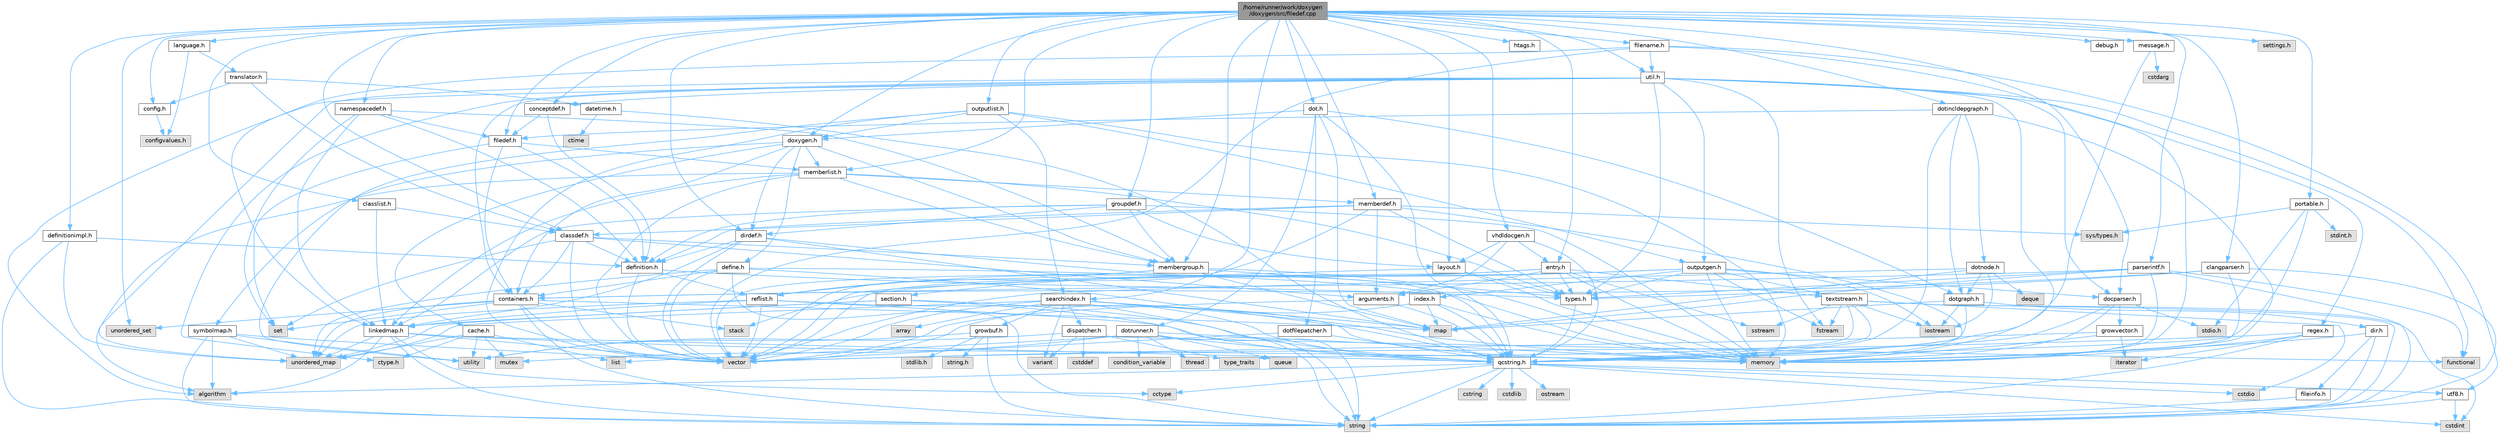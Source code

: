 digraph "/home/runner/work/doxygen/doxygen/src/filedef.cpp"
{
 // INTERACTIVE_SVG=YES
 // LATEX_PDF_SIZE
  bgcolor="transparent";
  edge [fontname=Helvetica,fontsize=10,labelfontname=Helvetica,labelfontsize=10];
  node [fontname=Helvetica,fontsize=10,shape=box,height=0.2,width=0.4];
  Node1 [label="/home/runner/work/doxygen\l/doxygen/src/filedef.cpp",height=0.2,width=0.4,color="gray40", fillcolor="grey60", style="filled", fontcolor="black",tooltip=" "];
  Node1 -> Node2 [color="steelblue1",style="solid"];
  Node2 [label="unordered_set",height=0.2,width=0.4,color="grey60", fillcolor="#E0E0E0", style="filled",tooltip=" "];
  Node1 -> Node3 [color="steelblue1",style="solid"];
  Node3 [label="memberlist.h",height=0.2,width=0.4,color="grey40", fillcolor="white", style="filled",URL="$dd/d78/memberlist_8h.html",tooltip=" "];
  Node3 -> Node4 [color="steelblue1",style="solid"];
  Node4 [label="vector",height=0.2,width=0.4,color="grey60", fillcolor="#E0E0E0", style="filled",tooltip=" "];
  Node3 -> Node5 [color="steelblue1",style="solid"];
  Node5 [label="algorithm",height=0.2,width=0.4,color="grey60", fillcolor="#E0E0E0", style="filled",tooltip=" "];
  Node3 -> Node6 [color="steelblue1",style="solid"];
  Node6 [label="memberdef.h",height=0.2,width=0.4,color="grey40", fillcolor="white", style="filled",URL="$d4/d46/memberdef_8h.html",tooltip=" "];
  Node6 -> Node4 [color="steelblue1",style="solid"];
  Node6 -> Node7 [color="steelblue1",style="solid"];
  Node7 [label="memory",height=0.2,width=0.4,color="grey60", fillcolor="#E0E0E0", style="filled",tooltip=" "];
  Node6 -> Node8 [color="steelblue1",style="solid"];
  Node8 [label="sys/types.h",height=0.2,width=0.4,color="grey60", fillcolor="#E0E0E0", style="filled",tooltip=" "];
  Node6 -> Node9 [color="steelblue1",style="solid"];
  Node9 [label="types.h",height=0.2,width=0.4,color="grey40", fillcolor="white", style="filled",URL="$d9/d49/types_8h.html",tooltip="This file contains a number of basic enums and types."];
  Node9 -> Node10 [color="steelblue1",style="solid"];
  Node10 [label="qcstring.h",height=0.2,width=0.4,color="grey40", fillcolor="white", style="filled",URL="$d7/d5c/qcstring_8h.html",tooltip=" "];
  Node10 -> Node11 [color="steelblue1",style="solid"];
  Node11 [label="string",height=0.2,width=0.4,color="grey60", fillcolor="#E0E0E0", style="filled",tooltip=" "];
  Node10 -> Node5 [color="steelblue1",style="solid"];
  Node10 -> Node12 [color="steelblue1",style="solid"];
  Node12 [label="cctype",height=0.2,width=0.4,color="grey60", fillcolor="#E0E0E0", style="filled",tooltip=" "];
  Node10 -> Node13 [color="steelblue1",style="solid"];
  Node13 [label="cstring",height=0.2,width=0.4,color="grey60", fillcolor="#E0E0E0", style="filled",tooltip=" "];
  Node10 -> Node14 [color="steelblue1",style="solid"];
  Node14 [label="cstdio",height=0.2,width=0.4,color="grey60", fillcolor="#E0E0E0", style="filled",tooltip=" "];
  Node10 -> Node15 [color="steelblue1",style="solid"];
  Node15 [label="cstdlib",height=0.2,width=0.4,color="grey60", fillcolor="#E0E0E0", style="filled",tooltip=" "];
  Node10 -> Node16 [color="steelblue1",style="solid"];
  Node16 [label="cstdint",height=0.2,width=0.4,color="grey60", fillcolor="#E0E0E0", style="filled",tooltip=" "];
  Node10 -> Node17 [color="steelblue1",style="solid"];
  Node17 [label="ostream",height=0.2,width=0.4,color="grey60", fillcolor="#E0E0E0", style="filled",tooltip=" "];
  Node10 -> Node18 [color="steelblue1",style="solid"];
  Node18 [label="utf8.h",height=0.2,width=0.4,color="grey40", fillcolor="white", style="filled",URL="$db/d7c/utf8_8h.html",tooltip="Various UTF8 related helper functions."];
  Node18 -> Node16 [color="steelblue1",style="solid"];
  Node18 -> Node11 [color="steelblue1",style="solid"];
  Node6 -> Node19 [color="steelblue1",style="solid"];
  Node19 [label="definition.h",height=0.2,width=0.4,color="grey40", fillcolor="white", style="filled",URL="$df/da1/definition_8h.html",tooltip=" "];
  Node19 -> Node4 [color="steelblue1",style="solid"];
  Node19 -> Node9 [color="steelblue1",style="solid"];
  Node19 -> Node20 [color="steelblue1",style="solid"];
  Node20 [label="reflist.h",height=0.2,width=0.4,color="grey40", fillcolor="white", style="filled",URL="$d1/d02/reflist_8h.html",tooltip=" "];
  Node20 -> Node4 [color="steelblue1",style="solid"];
  Node20 -> Node21 [color="steelblue1",style="solid"];
  Node21 [label="unordered_map",height=0.2,width=0.4,color="grey60", fillcolor="#E0E0E0", style="filled",tooltip=" "];
  Node20 -> Node7 [color="steelblue1",style="solid"];
  Node20 -> Node10 [color="steelblue1",style="solid"];
  Node20 -> Node22 [color="steelblue1",style="solid"];
  Node22 [label="linkedmap.h",height=0.2,width=0.4,color="grey40", fillcolor="white", style="filled",URL="$da/de1/linkedmap_8h.html",tooltip=" "];
  Node22 -> Node21 [color="steelblue1",style="solid"];
  Node22 -> Node4 [color="steelblue1",style="solid"];
  Node22 -> Node7 [color="steelblue1",style="solid"];
  Node22 -> Node11 [color="steelblue1",style="solid"];
  Node22 -> Node5 [color="steelblue1",style="solid"];
  Node22 -> Node12 [color="steelblue1",style="solid"];
  Node22 -> Node10 [color="steelblue1",style="solid"];
  Node6 -> Node23 [color="steelblue1",style="solid"];
  Node23 [label="arguments.h",height=0.2,width=0.4,color="grey40", fillcolor="white", style="filled",URL="$df/d9b/arguments_8h.html",tooltip=" "];
  Node23 -> Node4 [color="steelblue1",style="solid"];
  Node23 -> Node10 [color="steelblue1",style="solid"];
  Node6 -> Node24 [color="steelblue1",style="solid"];
  Node24 [label="classdef.h",height=0.2,width=0.4,color="grey40", fillcolor="white", style="filled",URL="$d1/da6/classdef_8h.html",tooltip=" "];
  Node24 -> Node4 [color="steelblue1",style="solid"];
  Node24 -> Node25 [color="steelblue1",style="solid"];
  Node25 [label="set",height=0.2,width=0.4,color="grey60", fillcolor="#E0E0E0", style="filled",tooltip=" "];
  Node24 -> Node26 [color="steelblue1",style="solid"];
  Node26 [label="containers.h",height=0.2,width=0.4,color="grey40", fillcolor="white", style="filled",URL="$d5/d75/containers_8h.html",tooltip=" "];
  Node26 -> Node4 [color="steelblue1",style="solid"];
  Node26 -> Node11 [color="steelblue1",style="solid"];
  Node26 -> Node25 [color="steelblue1",style="solid"];
  Node26 -> Node27 [color="steelblue1",style="solid"];
  Node27 [label="map",height=0.2,width=0.4,color="grey60", fillcolor="#E0E0E0", style="filled",tooltip=" "];
  Node26 -> Node2 [color="steelblue1",style="solid"];
  Node26 -> Node21 [color="steelblue1",style="solid"];
  Node26 -> Node28 [color="steelblue1",style="solid"];
  Node28 [label="stack",height=0.2,width=0.4,color="grey60", fillcolor="#E0E0E0", style="filled",tooltip=" "];
  Node24 -> Node19 [color="steelblue1",style="solid"];
  Node24 -> Node23 [color="steelblue1",style="solid"];
  Node24 -> Node29 [color="steelblue1",style="solid"];
  Node29 [label="membergroup.h",height=0.2,width=0.4,color="grey40", fillcolor="white", style="filled",URL="$d9/d11/membergroup_8h.html",tooltip=" "];
  Node29 -> Node4 [color="steelblue1",style="solid"];
  Node29 -> Node27 [color="steelblue1",style="solid"];
  Node29 -> Node7 [color="steelblue1",style="solid"];
  Node29 -> Node9 [color="steelblue1",style="solid"];
  Node29 -> Node20 [color="steelblue1",style="solid"];
  Node3 -> Node22 [color="steelblue1",style="solid"];
  Node3 -> Node9 [color="steelblue1",style="solid"];
  Node3 -> Node29 [color="steelblue1",style="solid"];
  Node1 -> Node30 [color="steelblue1",style="solid"];
  Node30 [label="classlist.h",height=0.2,width=0.4,color="grey40", fillcolor="white", style="filled",URL="$d2/df8/classlist_8h.html",tooltip=" "];
  Node30 -> Node22 [color="steelblue1",style="solid"];
  Node30 -> Node24 [color="steelblue1",style="solid"];
  Node1 -> Node31 [color="steelblue1",style="solid"];
  Node31 [label="filedef.h",height=0.2,width=0.4,color="grey40", fillcolor="white", style="filled",URL="$d4/d3a/filedef_8h.html",tooltip=" "];
  Node31 -> Node25 [color="steelblue1",style="solid"];
  Node31 -> Node19 [color="steelblue1",style="solid"];
  Node31 -> Node3 [color="steelblue1",style="solid"];
  Node31 -> Node26 [color="steelblue1",style="solid"];
  Node1 -> Node32 [color="steelblue1",style="solid"];
  Node32 [label="doxygen.h",height=0.2,width=0.4,color="grey40", fillcolor="white", style="filled",URL="$d1/da1/doxygen_8h.html",tooltip=" "];
  Node32 -> Node26 [color="steelblue1",style="solid"];
  Node32 -> Node29 [color="steelblue1",style="solid"];
  Node32 -> Node33 [color="steelblue1",style="solid"];
  Node33 [label="dirdef.h",height=0.2,width=0.4,color="grey40", fillcolor="white", style="filled",URL="$d6/d15/dirdef_8h.html",tooltip=" "];
  Node33 -> Node4 [color="steelblue1",style="solid"];
  Node33 -> Node27 [color="steelblue1",style="solid"];
  Node33 -> Node10 [color="steelblue1",style="solid"];
  Node33 -> Node22 [color="steelblue1",style="solid"];
  Node33 -> Node19 [color="steelblue1",style="solid"];
  Node32 -> Node3 [color="steelblue1",style="solid"];
  Node32 -> Node34 [color="steelblue1",style="solid"];
  Node34 [label="define.h",height=0.2,width=0.4,color="grey40", fillcolor="white", style="filled",URL="$df/d67/define_8h.html",tooltip=" "];
  Node34 -> Node4 [color="steelblue1",style="solid"];
  Node34 -> Node7 [color="steelblue1",style="solid"];
  Node34 -> Node11 [color="steelblue1",style="solid"];
  Node34 -> Node21 [color="steelblue1",style="solid"];
  Node34 -> Node10 [color="steelblue1",style="solid"];
  Node34 -> Node26 [color="steelblue1",style="solid"];
  Node32 -> Node35 [color="steelblue1",style="solid"];
  Node35 [label="cache.h",height=0.2,width=0.4,color="grey40", fillcolor="white", style="filled",URL="$d3/d26/cache_8h.html",tooltip=" "];
  Node35 -> Node36 [color="steelblue1",style="solid"];
  Node36 [label="list",height=0.2,width=0.4,color="grey60", fillcolor="#E0E0E0", style="filled",tooltip=" "];
  Node35 -> Node21 [color="steelblue1",style="solid"];
  Node35 -> Node37 [color="steelblue1",style="solid"];
  Node37 [label="mutex",height=0.2,width=0.4,color="grey60", fillcolor="#E0E0E0", style="filled",tooltip=" "];
  Node35 -> Node38 [color="steelblue1",style="solid"];
  Node38 [label="utility",height=0.2,width=0.4,color="grey60", fillcolor="#E0E0E0", style="filled",tooltip=" "];
  Node35 -> Node39 [color="steelblue1",style="solid"];
  Node39 [label="ctype.h",height=0.2,width=0.4,color="grey60", fillcolor="#E0E0E0", style="filled",tooltip=" "];
  Node32 -> Node40 [color="steelblue1",style="solid"];
  Node40 [label="symbolmap.h",height=0.2,width=0.4,color="grey40", fillcolor="white", style="filled",URL="$d7/ddd/symbolmap_8h.html",tooltip=" "];
  Node40 -> Node5 [color="steelblue1",style="solid"];
  Node40 -> Node21 [color="steelblue1",style="solid"];
  Node40 -> Node4 [color="steelblue1",style="solid"];
  Node40 -> Node11 [color="steelblue1",style="solid"];
  Node40 -> Node38 [color="steelblue1",style="solid"];
  Node1 -> Node6 [color="steelblue1",style="solid"];
  Node1 -> Node24 [color="steelblue1",style="solid"];
  Node1 -> Node41 [color="steelblue1",style="solid"];
  Node41 [label="namespacedef.h",height=0.2,width=0.4,color="grey40", fillcolor="white", style="filled",URL="$d7/d97/namespacedef_8h.html",tooltip=" "];
  Node41 -> Node25 [color="steelblue1",style="solid"];
  Node41 -> Node19 [color="steelblue1",style="solid"];
  Node41 -> Node31 [color="steelblue1",style="solid"];
  Node41 -> Node22 [color="steelblue1",style="solid"];
  Node41 -> Node29 [color="steelblue1",style="solid"];
  Node1 -> Node42 [color="steelblue1",style="solid"];
  Node42 [label="util.h",height=0.2,width=0.4,color="grey40", fillcolor="white", style="filled",URL="$d8/d3c/util_8h.html",tooltip="A bunch of utility functions."];
  Node42 -> Node7 [color="steelblue1",style="solid"];
  Node42 -> Node21 [color="steelblue1",style="solid"];
  Node42 -> Node5 [color="steelblue1",style="solid"];
  Node42 -> Node43 [color="steelblue1",style="solid"];
  Node43 [label="functional",height=0.2,width=0.4,color="grey60", fillcolor="#E0E0E0", style="filled",tooltip=" "];
  Node42 -> Node44 [color="steelblue1",style="solid"];
  Node44 [label="fstream",height=0.2,width=0.4,color="grey60", fillcolor="#E0E0E0", style="filled",tooltip=" "];
  Node42 -> Node39 [color="steelblue1",style="solid"];
  Node42 -> Node9 [color="steelblue1",style="solid"];
  Node42 -> Node45 [color="steelblue1",style="solid"];
  Node45 [label="docparser.h",height=0.2,width=0.4,color="grey40", fillcolor="white", style="filled",URL="$de/d9c/docparser_8h.html",tooltip=" "];
  Node45 -> Node46 [color="steelblue1",style="solid"];
  Node46 [label="stdio.h",height=0.2,width=0.4,color="grey60", fillcolor="#E0E0E0", style="filled",tooltip=" "];
  Node45 -> Node7 [color="steelblue1",style="solid"];
  Node45 -> Node10 [color="steelblue1",style="solid"];
  Node45 -> Node47 [color="steelblue1",style="solid"];
  Node47 [label="growvector.h",height=0.2,width=0.4,color="grey40", fillcolor="white", style="filled",URL="$d7/d50/growvector_8h.html",tooltip=" "];
  Node47 -> Node4 [color="steelblue1",style="solid"];
  Node47 -> Node7 [color="steelblue1",style="solid"];
  Node47 -> Node48 [color="steelblue1",style="solid"];
  Node48 [label="iterator",height=0.2,width=0.4,color="grey60", fillcolor="#E0E0E0", style="filled",tooltip=" "];
  Node42 -> Node26 [color="steelblue1",style="solid"];
  Node42 -> Node49 [color="steelblue1",style="solid"];
  Node49 [label="outputgen.h",height=0.2,width=0.4,color="grey40", fillcolor="white", style="filled",URL="$df/d06/outputgen_8h.html",tooltip=" "];
  Node49 -> Node7 [color="steelblue1",style="solid"];
  Node49 -> Node28 [color="steelblue1",style="solid"];
  Node49 -> Node50 [color="steelblue1",style="solid"];
  Node50 [label="iostream",height=0.2,width=0.4,color="grey60", fillcolor="#E0E0E0", style="filled",tooltip=" "];
  Node49 -> Node44 [color="steelblue1",style="solid"];
  Node49 -> Node9 [color="steelblue1",style="solid"];
  Node49 -> Node51 [color="steelblue1",style="solid"];
  Node51 [label="index.h",height=0.2,width=0.4,color="grey40", fillcolor="white", style="filled",URL="$d1/db5/index_8h.html",tooltip=" "];
  Node51 -> Node7 [color="steelblue1",style="solid"];
  Node51 -> Node4 [color="steelblue1",style="solid"];
  Node51 -> Node27 [color="steelblue1",style="solid"];
  Node51 -> Node10 [color="steelblue1",style="solid"];
  Node49 -> Node52 [color="steelblue1",style="solid"];
  Node52 [label="section.h",height=0.2,width=0.4,color="grey40", fillcolor="white", style="filled",URL="$d1/d2a/section_8h.html",tooltip=" "];
  Node52 -> Node11 [color="steelblue1",style="solid"];
  Node52 -> Node21 [color="steelblue1",style="solid"];
  Node52 -> Node10 [color="steelblue1",style="solid"];
  Node52 -> Node22 [color="steelblue1",style="solid"];
  Node49 -> Node53 [color="steelblue1",style="solid"];
  Node53 [label="textstream.h",height=0.2,width=0.4,color="grey40", fillcolor="white", style="filled",URL="$d4/d7d/textstream_8h.html",tooltip=" "];
  Node53 -> Node11 [color="steelblue1",style="solid"];
  Node53 -> Node50 [color="steelblue1",style="solid"];
  Node53 -> Node54 [color="steelblue1",style="solid"];
  Node54 [label="sstream",height=0.2,width=0.4,color="grey60", fillcolor="#E0E0E0", style="filled",tooltip=" "];
  Node53 -> Node16 [color="steelblue1",style="solid"];
  Node53 -> Node14 [color="steelblue1",style="solid"];
  Node53 -> Node44 [color="steelblue1",style="solid"];
  Node53 -> Node55 [color="steelblue1",style="solid"];
  Node55 [label="type_traits",height=0.2,width=0.4,color="grey60", fillcolor="#E0E0E0", style="filled",tooltip=" "];
  Node53 -> Node10 [color="steelblue1",style="solid"];
  Node49 -> Node45 [color="steelblue1",style="solid"];
  Node42 -> Node56 [color="steelblue1",style="solid"];
  Node56 [label="regex.h",height=0.2,width=0.4,color="grey40", fillcolor="white", style="filled",URL="$d1/d21/regex_8h.html",tooltip=" "];
  Node56 -> Node7 [color="steelblue1",style="solid"];
  Node56 -> Node11 [color="steelblue1",style="solid"];
  Node56 -> Node4 [color="steelblue1",style="solid"];
  Node56 -> Node48 [color="steelblue1",style="solid"];
  Node42 -> Node57 [color="steelblue1",style="solid"];
  Node57 [label="conceptdef.h",height=0.2,width=0.4,color="grey40", fillcolor="white", style="filled",URL="$da/df1/conceptdef_8h.html",tooltip=" "];
  Node57 -> Node19 [color="steelblue1",style="solid"];
  Node57 -> Node31 [color="steelblue1",style="solid"];
  Node1 -> Node58 [color="steelblue1",style="solid"];
  Node58 [label="language.h",height=0.2,width=0.4,color="grey40", fillcolor="white", style="filled",URL="$d8/dce/language_8h.html",tooltip=" "];
  Node58 -> Node59 [color="steelblue1",style="solid"];
  Node59 [label="translator.h",height=0.2,width=0.4,color="grey40", fillcolor="white", style="filled",URL="$d9/df1/translator_8h.html",tooltip=" "];
  Node59 -> Node24 [color="steelblue1",style="solid"];
  Node59 -> Node60 [color="steelblue1",style="solid"];
  Node60 [label="config.h",height=0.2,width=0.4,color="grey40", fillcolor="white", style="filled",URL="$db/d16/config_8h.html",tooltip=" "];
  Node60 -> Node61 [color="steelblue1",style="solid"];
  Node61 [label="configvalues.h",height=0.2,width=0.4,color="grey60", fillcolor="#E0E0E0", style="filled",tooltip=" "];
  Node59 -> Node62 [color="steelblue1",style="solid"];
  Node62 [label="datetime.h",height=0.2,width=0.4,color="grey40", fillcolor="white", style="filled",URL="$de/d1b/datetime_8h.html",tooltip=" "];
  Node62 -> Node63 [color="steelblue1",style="solid"];
  Node63 [label="ctime",height=0.2,width=0.4,color="grey60", fillcolor="#E0E0E0", style="filled",tooltip=" "];
  Node62 -> Node10 [color="steelblue1",style="solid"];
  Node58 -> Node61 [color="steelblue1",style="solid"];
  Node1 -> Node64 [color="steelblue1",style="solid"];
  Node64 [label="outputlist.h",height=0.2,width=0.4,color="grey40", fillcolor="white", style="filled",URL="$d2/db9/outputlist_8h.html",tooltip=" "];
  Node64 -> Node38 [color="steelblue1",style="solid"];
  Node64 -> Node4 [color="steelblue1",style="solid"];
  Node64 -> Node7 [color="steelblue1",style="solid"];
  Node64 -> Node49 [color="steelblue1",style="solid"];
  Node64 -> Node65 [color="steelblue1",style="solid"];
  Node65 [label="searchindex.h",height=0.2,width=0.4,color="grey40", fillcolor="white", style="filled",URL="$de/d07/searchindex_8h.html",tooltip="Web server based search engine."];
  Node65 -> Node7 [color="steelblue1",style="solid"];
  Node65 -> Node4 [color="steelblue1",style="solid"];
  Node65 -> Node27 [color="steelblue1",style="solid"];
  Node65 -> Node21 [color="steelblue1",style="solid"];
  Node65 -> Node11 [color="steelblue1",style="solid"];
  Node65 -> Node66 [color="steelblue1",style="solid"];
  Node66 [label="array",height=0.2,width=0.4,color="grey60", fillcolor="#E0E0E0", style="filled",tooltip=" "];
  Node65 -> Node67 [color="steelblue1",style="solid"];
  Node67 [label="variant",height=0.2,width=0.4,color="grey60", fillcolor="#E0E0E0", style="filled",tooltip=" "];
  Node65 -> Node10 [color="steelblue1",style="solid"];
  Node65 -> Node68 [color="steelblue1",style="solid"];
  Node68 [label="growbuf.h",height=0.2,width=0.4,color="grey40", fillcolor="white", style="filled",URL="$dd/d72/growbuf_8h.html",tooltip=" "];
  Node68 -> Node38 [color="steelblue1",style="solid"];
  Node68 -> Node69 [color="steelblue1",style="solid"];
  Node69 [label="stdlib.h",height=0.2,width=0.4,color="grey60", fillcolor="#E0E0E0", style="filled",tooltip=" "];
  Node68 -> Node70 [color="steelblue1",style="solid"];
  Node70 [label="string.h",height=0.2,width=0.4,color="grey60", fillcolor="#E0E0E0", style="filled",tooltip=" "];
  Node68 -> Node11 [color="steelblue1",style="solid"];
  Node65 -> Node71 [color="steelblue1",style="solid"];
  Node71 [label="dispatcher.h",height=0.2,width=0.4,color="grey40", fillcolor="white", style="filled",URL="$da/d73/dispatcher_8h.html",tooltip=" "];
  Node71 -> Node72 [color="steelblue1",style="solid"];
  Node72 [label="cstddef",height=0.2,width=0.4,color="grey60", fillcolor="#E0E0E0", style="filled",tooltip=" "];
  Node71 -> Node38 [color="steelblue1",style="solid"];
  Node71 -> Node43 [color="steelblue1",style="solid"];
  Node71 -> Node67 [color="steelblue1",style="solid"];
  Node71 -> Node55 [color="steelblue1",style="solid"];
  Node64 -> Node32 [color="steelblue1",style="solid"];
  Node1 -> Node73 [color="steelblue1",style="solid"];
  Node73 [label="dot.h",height=0.2,width=0.4,color="grey40", fillcolor="white", style="filled",URL="$d6/d4a/dot_8h.html",tooltip=" "];
  Node73 -> Node27 [color="steelblue1",style="solid"];
  Node73 -> Node10 [color="steelblue1",style="solid"];
  Node73 -> Node74 [color="steelblue1",style="solid"];
  Node74 [label="dotgraph.h",height=0.2,width=0.4,color="grey40", fillcolor="white", style="filled",URL="$d0/daa/dotgraph_8h.html",tooltip=" "];
  Node74 -> Node50 [color="steelblue1",style="solid"];
  Node74 -> Node27 [color="steelblue1",style="solid"];
  Node74 -> Node10 [color="steelblue1",style="solid"];
  Node74 -> Node75 [color="steelblue1",style="solid"];
  Node75 [label="dir.h",height=0.2,width=0.4,color="grey40", fillcolor="white", style="filled",URL="$df/d9c/dir_8h.html",tooltip=" "];
  Node75 -> Node11 [color="steelblue1",style="solid"];
  Node75 -> Node7 [color="steelblue1",style="solid"];
  Node75 -> Node76 [color="steelblue1",style="solid"];
  Node76 [label="fileinfo.h",height=0.2,width=0.4,color="grey40", fillcolor="white", style="filled",URL="$df/d45/fileinfo_8h.html",tooltip=" "];
  Node76 -> Node11 [color="steelblue1",style="solid"];
  Node73 -> Node77 [color="steelblue1",style="solid"];
  Node77 [label="dotfilepatcher.h",height=0.2,width=0.4,color="grey40", fillcolor="white", style="filled",URL="$d3/d38/dotfilepatcher_8h.html",tooltip=" "];
  Node77 -> Node4 [color="steelblue1",style="solid"];
  Node77 -> Node10 [color="steelblue1",style="solid"];
  Node73 -> Node78 [color="steelblue1",style="solid"];
  Node78 [label="dotrunner.h",height=0.2,width=0.4,color="grey40", fillcolor="white", style="filled",URL="$d2/dd1/dotrunner_8h.html",tooltip=" "];
  Node78 -> Node11 [color="steelblue1",style="solid"];
  Node78 -> Node79 [color="steelblue1",style="solid"];
  Node79 [label="thread",height=0.2,width=0.4,color="grey60", fillcolor="#E0E0E0", style="filled",tooltip=" "];
  Node78 -> Node36 [color="steelblue1",style="solid"];
  Node78 -> Node80 [color="steelblue1",style="solid"];
  Node80 [label="queue",height=0.2,width=0.4,color="grey60", fillcolor="#E0E0E0", style="filled",tooltip=" "];
  Node78 -> Node37 [color="steelblue1",style="solid"];
  Node78 -> Node81 [color="steelblue1",style="solid"];
  Node81 [label="condition_variable",height=0.2,width=0.4,color="grey60", fillcolor="#E0E0E0", style="filled",tooltip=" "];
  Node78 -> Node7 [color="steelblue1",style="solid"];
  Node78 -> Node10 [color="steelblue1",style="solid"];
  Node73 -> Node32 [color="steelblue1",style="solid"];
  Node1 -> Node82 [color="steelblue1",style="solid"];
  Node82 [label="dotincldepgraph.h",height=0.2,width=0.4,color="grey40", fillcolor="white", style="filled",URL="$dd/d8c/dotincldepgraph_8h.html",tooltip=" "];
  Node82 -> Node7 [color="steelblue1",style="solid"];
  Node82 -> Node10 [color="steelblue1",style="solid"];
  Node82 -> Node31 [color="steelblue1",style="solid"];
  Node82 -> Node83 [color="steelblue1",style="solid"];
  Node83 [label="dotnode.h",height=0.2,width=0.4,color="grey40", fillcolor="white", style="filled",URL="$d8/d3b/dotnode_8h.html",tooltip=" "];
  Node83 -> Node4 [color="steelblue1",style="solid"];
  Node83 -> Node27 [color="steelblue1",style="solid"];
  Node83 -> Node84 [color="steelblue1",style="solid"];
  Node84 [label="deque",height=0.2,width=0.4,color="grey60", fillcolor="#E0E0E0", style="filled",tooltip=" "];
  Node83 -> Node50 [color="steelblue1",style="solid"];
  Node83 -> Node74 [color="steelblue1",style="solid"];
  Node82 -> Node74 [color="steelblue1",style="solid"];
  Node1 -> Node85 [color="steelblue1",style="solid"];
  Node85 [label="message.h",height=0.2,width=0.4,color="grey40", fillcolor="white", style="filled",URL="$d2/d0d/message_8h.html",tooltip=" "];
  Node85 -> Node86 [color="steelblue1",style="solid"];
  Node86 [label="cstdarg",height=0.2,width=0.4,color="grey60", fillcolor="#E0E0E0", style="filled",tooltip=" "];
  Node85 -> Node10 [color="steelblue1",style="solid"];
  Node1 -> Node45 [color="steelblue1",style="solid"];
  Node1 -> Node65 [color="steelblue1",style="solid"];
  Node1 -> Node87 [color="steelblue1",style="solid"];
  Node87 [label="htags.h",height=0.2,width=0.4,color="grey40", fillcolor="white", style="filled",URL="$d7/d85/htags_8h.html",tooltip=" "];
  Node1 -> Node88 [color="steelblue1",style="solid"];
  Node88 [label="parserintf.h",height=0.2,width=0.4,color="grey40", fillcolor="white", style="filled",URL="$da/d55/parserintf_8h.html",tooltip=" "];
  Node88 -> Node43 [color="steelblue1",style="solid"];
  Node88 -> Node7 [color="steelblue1",style="solid"];
  Node88 -> Node27 [color="steelblue1",style="solid"];
  Node88 -> Node11 [color="steelblue1",style="solid"];
  Node88 -> Node9 [color="steelblue1",style="solid"];
  Node88 -> Node26 [color="steelblue1",style="solid"];
  Node1 -> Node89 [color="steelblue1",style="solid"];
  Node89 [label="portable.h",height=0.2,width=0.4,color="grey40", fillcolor="white", style="filled",URL="$d2/de2/portable_8h.html",tooltip="Portable versions of functions that are platform dependent."];
  Node89 -> Node46 [color="steelblue1",style="solid"];
  Node89 -> Node8 [color="steelblue1",style="solid"];
  Node89 -> Node90 [color="steelblue1",style="solid"];
  Node90 [label="stdint.h",height=0.2,width=0.4,color="grey60", fillcolor="#E0E0E0", style="filled",tooltip=" "];
  Node89 -> Node10 [color="steelblue1",style="solid"];
  Node1 -> Node91 [color="steelblue1",style="solid"];
  Node91 [label="vhdldocgen.h",height=0.2,width=0.4,color="grey40", fillcolor="white", style="filled",URL="$dd/dec/vhdldocgen_8h.html",tooltip=" "];
  Node91 -> Node10 [color="steelblue1",style="solid"];
  Node91 -> Node92 [color="steelblue1",style="solid"];
  Node92 [label="layout.h",height=0.2,width=0.4,color="grey40", fillcolor="white", style="filled",URL="$db/d51/layout_8h.html",tooltip=" "];
  Node92 -> Node7 [color="steelblue1",style="solid"];
  Node92 -> Node4 [color="steelblue1",style="solid"];
  Node92 -> Node9 [color="steelblue1",style="solid"];
  Node91 -> Node23 [color="steelblue1",style="solid"];
  Node91 -> Node93 [color="steelblue1",style="solid"];
  Node93 [label="entry.h",height=0.2,width=0.4,color="grey40", fillcolor="white", style="filled",URL="$d1/dc6/entry_8h.html",tooltip=" "];
  Node93 -> Node4 [color="steelblue1",style="solid"];
  Node93 -> Node7 [color="steelblue1",style="solid"];
  Node93 -> Node54 [color="steelblue1",style="solid"];
  Node93 -> Node9 [color="steelblue1",style="solid"];
  Node93 -> Node23 [color="steelblue1",style="solid"];
  Node93 -> Node20 [color="steelblue1",style="solid"];
  Node93 -> Node53 [color="steelblue1",style="solid"];
  Node1 -> Node94 [color="steelblue1",style="solid"];
  Node94 [label="debug.h",height=0.2,width=0.4,color="grey40", fillcolor="white", style="filled",URL="$db/d16/debug_8h.html",tooltip=" "];
  Node1 -> Node92 [color="steelblue1",style="solid"];
  Node1 -> Node93 [color="steelblue1",style="solid"];
  Node1 -> Node95 [color="steelblue1",style="solid"];
  Node95 [label="groupdef.h",height=0.2,width=0.4,color="grey40", fillcolor="white", style="filled",URL="$d1/de6/groupdef_8h.html",tooltip=" "];
  Node95 -> Node7 [color="steelblue1",style="solid"];
  Node95 -> Node19 [color="steelblue1",style="solid"];
  Node95 -> Node33 [color="steelblue1",style="solid"];
  Node95 -> Node92 [color="steelblue1",style="solid"];
  Node95 -> Node29 [color="steelblue1",style="solid"];
  Node95 -> Node22 [color="steelblue1",style="solid"];
  Node1 -> Node96 [color="steelblue1",style="solid"];
  Node96 [label="filename.h",height=0.2,width=0.4,color="grey40", fillcolor="white", style="filled",URL="$dc/dd6/filename_8h.html",tooltip=" "];
  Node96 -> Node7 [color="steelblue1",style="solid"];
  Node96 -> Node4 [color="steelblue1",style="solid"];
  Node96 -> Node22 [color="steelblue1",style="solid"];
  Node96 -> Node18 [color="steelblue1",style="solid"];
  Node96 -> Node42 [color="steelblue1",style="solid"];
  Node1 -> Node29 [color="steelblue1",style="solid"];
  Node1 -> Node33 [color="steelblue1",style="solid"];
  Node1 -> Node60 [color="steelblue1",style="solid"];
  Node1 -> Node97 [color="steelblue1",style="solid"];
  Node97 [label="clangparser.h",height=0.2,width=0.4,color="grey40", fillcolor="white", style="filled",URL="$d5/df7/clangparser_8h.html",tooltip=" "];
  Node97 -> Node26 [color="steelblue1",style="solid"];
  Node97 -> Node9 [color="steelblue1",style="solid"];
  Node97 -> Node7 [color="steelblue1",style="solid"];
  Node97 -> Node11 [color="steelblue1",style="solid"];
  Node1 -> Node98 [color="steelblue1",style="solid"];
  Node98 [label="settings.h",height=0.2,width=0.4,color="grey60", fillcolor="#E0E0E0", style="filled",tooltip=" "];
  Node1 -> Node99 [color="steelblue1",style="solid"];
  Node99 [label="definitionimpl.h",height=0.2,width=0.4,color="grey40", fillcolor="white", style="filled",URL="$d2/dab/definitionimpl_8h.html",tooltip=" "];
  Node99 -> Node21 [color="steelblue1",style="solid"];
  Node99 -> Node11 [color="steelblue1",style="solid"];
  Node99 -> Node19 [color="steelblue1",style="solid"];
  Node1 -> Node57 [color="steelblue1",style="solid"];
}
